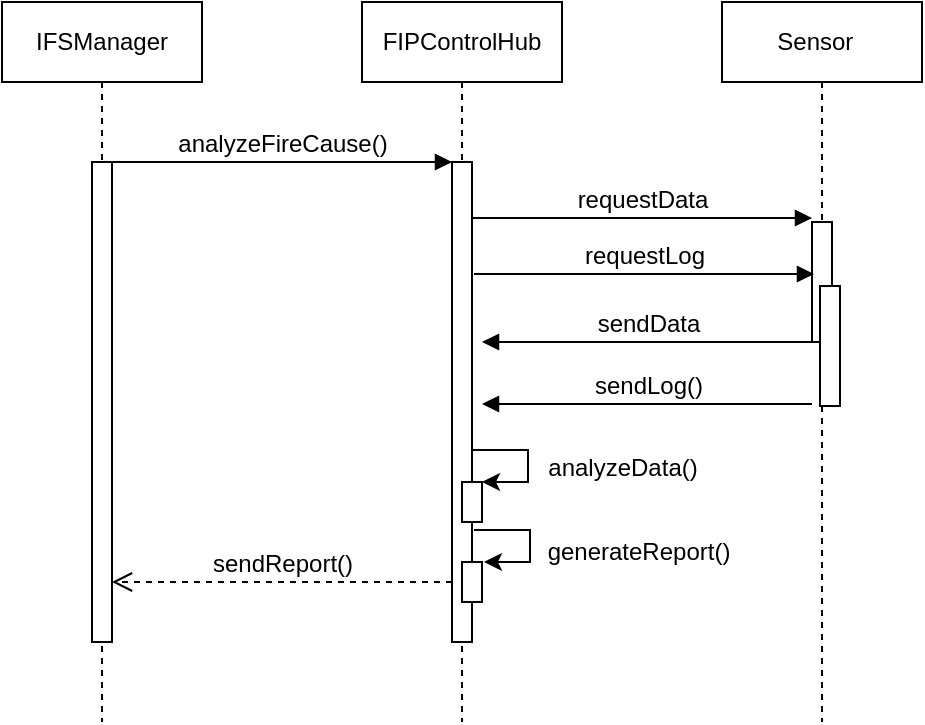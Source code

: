 <mxfile version="24.5.5" type="github">
  <diagram name="Page-1" id="2YBvvXClWsGukQMizWep">
    <mxGraphModel dx="1546" dy="867" grid="1" gridSize="10" guides="1" tooltips="1" connect="1" arrows="1" fold="1" page="1" pageScale="1" pageWidth="850" pageHeight="1100" math="0" shadow="0">
      <root>
        <mxCell id="0" />
        <mxCell id="1" parent="0" />
        <mxCell id="aM9ryv3xv72pqoxQDRHE-1" value="IFSManager" style="shape=umlLifeline;perimeter=lifelinePerimeter;whiteSpace=wrap;html=1;container=0;dropTarget=0;collapsible=0;recursiveResize=0;outlineConnect=0;portConstraint=eastwest;newEdgeStyle={&quot;edgeStyle&quot;:&quot;elbowEdgeStyle&quot;,&quot;elbow&quot;:&quot;vertical&quot;,&quot;curved&quot;:0,&quot;rounded&quot;:0};" parent="1" vertex="1">
          <mxGeometry x="40" y="40" width="100" height="360" as="geometry" />
        </mxCell>
        <mxCell id="aM9ryv3xv72pqoxQDRHE-2" value="" style="html=1;points=[];perimeter=orthogonalPerimeter;outlineConnect=0;targetShapes=umlLifeline;portConstraint=eastwest;newEdgeStyle={&quot;edgeStyle&quot;:&quot;elbowEdgeStyle&quot;,&quot;elbow&quot;:&quot;vertical&quot;,&quot;curved&quot;:0,&quot;rounded&quot;:0};" parent="aM9ryv3xv72pqoxQDRHE-1" vertex="1">
          <mxGeometry x="45" y="80" width="10" height="240" as="geometry" />
        </mxCell>
        <mxCell id="aM9ryv3xv72pqoxQDRHE-5" value="FIPControlHub " style="shape=umlLifeline;perimeter=lifelinePerimeter;whiteSpace=wrap;html=1;container=0;dropTarget=0;collapsible=0;recursiveResize=0;outlineConnect=0;portConstraint=eastwest;newEdgeStyle={&quot;edgeStyle&quot;:&quot;elbowEdgeStyle&quot;,&quot;elbow&quot;:&quot;vertical&quot;,&quot;curved&quot;:0,&quot;rounded&quot;:0};" parent="1" vertex="1">
          <mxGeometry x="220" y="40" width="100" height="360" as="geometry" />
        </mxCell>
        <mxCell id="CRdSKjTf9s5E1_Hmy8ac-25" style="edgeStyle=orthogonalEdgeStyle;rounded=0;orthogonalLoop=1;jettySize=auto;html=1;elbow=vertical;" edge="1" parent="aM9ryv3xv72pqoxQDRHE-5" target="CRdSKjTf9s5E1_Hmy8ac-23">
          <mxGeometry relative="1" as="geometry">
            <mxPoint x="110" y="224" as="targetPoint" />
            <mxPoint x="55" y="224" as="sourcePoint" />
            <Array as="points">
              <mxPoint x="83" y="224" />
              <mxPoint x="83" y="240" />
            </Array>
          </mxGeometry>
        </mxCell>
        <mxCell id="aM9ryv3xv72pqoxQDRHE-6" value="" style="html=1;points=[];perimeter=orthogonalPerimeter;outlineConnect=0;targetShapes=umlLifeline;portConstraint=eastwest;newEdgeStyle={&quot;edgeStyle&quot;:&quot;elbowEdgeStyle&quot;,&quot;elbow&quot;:&quot;vertical&quot;,&quot;curved&quot;:0,&quot;rounded&quot;:0};" parent="aM9ryv3xv72pqoxQDRHE-5" vertex="1">
          <mxGeometry x="45" y="80" width="10" height="240" as="geometry" />
        </mxCell>
        <mxCell id="CRdSKjTf9s5E1_Hmy8ac-23" value="" style="html=1;points=[];perimeter=orthogonalPerimeter;outlineConnect=0;targetShapes=umlLifeline;portConstraint=eastwest;newEdgeStyle={&quot;edgeStyle&quot;:&quot;elbowEdgeStyle&quot;,&quot;elbow&quot;:&quot;vertical&quot;,&quot;curved&quot;:0,&quot;rounded&quot;:0};" vertex="1" parent="aM9ryv3xv72pqoxQDRHE-5">
          <mxGeometry x="50" y="240" width="10" height="20" as="geometry" />
        </mxCell>
        <mxCell id="CRdSKjTf9s5E1_Hmy8ac-27" value="" style="html=1;points=[];perimeter=orthogonalPerimeter;outlineConnect=0;targetShapes=umlLifeline;portConstraint=eastwest;newEdgeStyle={&quot;edgeStyle&quot;:&quot;elbowEdgeStyle&quot;,&quot;elbow&quot;:&quot;vertical&quot;,&quot;curved&quot;:0,&quot;rounded&quot;:0};" vertex="1" parent="aM9ryv3xv72pqoxQDRHE-5">
          <mxGeometry x="50" y="280" width="10" height="20" as="geometry" />
        </mxCell>
        <mxCell id="aM9ryv3xv72pqoxQDRHE-7" value="&lt;font style=&quot;font-size: 12px;&quot;&gt;analyzeFireCause()&lt;/font&gt;" style="html=1;verticalAlign=bottom;endArrow=block;edgeStyle=elbowEdgeStyle;elbow=vertical;curved=0;rounded=0;" parent="1" source="aM9ryv3xv72pqoxQDRHE-2" target="aM9ryv3xv72pqoxQDRHE-6" edge="1">
          <mxGeometry relative="1" as="geometry">
            <mxPoint x="195" y="130" as="sourcePoint" />
            <Array as="points">
              <mxPoint x="180" y="120" />
            </Array>
          </mxGeometry>
        </mxCell>
        <mxCell id="aM9ryv3xv72pqoxQDRHE-8" value="&lt;font style=&quot;font-size: 12px;&quot;&gt;sendReport()&lt;/font&gt;" style="html=1;verticalAlign=bottom;endArrow=open;dashed=1;endSize=8;edgeStyle=elbowEdgeStyle;elbow=horizontal;curved=0;rounded=0;" parent="1" edge="1">
          <mxGeometry relative="1" as="geometry">
            <mxPoint x="95" y="330" as="targetPoint" />
            <Array as="points">
              <mxPoint x="190" y="330" />
            </Array>
            <mxPoint x="265" y="330" as="sourcePoint" />
          </mxGeometry>
        </mxCell>
        <mxCell id="CRdSKjTf9s5E1_Hmy8ac-1" value="Sensor&amp;nbsp;&amp;nbsp;" style="shape=umlLifeline;perimeter=lifelinePerimeter;whiteSpace=wrap;html=1;container=0;dropTarget=0;collapsible=0;recursiveResize=0;outlineConnect=0;portConstraint=eastwest;newEdgeStyle={&quot;edgeStyle&quot;:&quot;elbowEdgeStyle&quot;,&quot;elbow&quot;:&quot;vertical&quot;,&quot;curved&quot;:0,&quot;rounded&quot;:0};" vertex="1" parent="1">
          <mxGeometry x="400" y="40" width="100" height="360" as="geometry" />
        </mxCell>
        <mxCell id="CRdSKjTf9s5E1_Hmy8ac-2" value="" style="html=1;points=[];perimeter=orthogonalPerimeter;outlineConnect=0;targetShapes=umlLifeline;portConstraint=eastwest;newEdgeStyle={&quot;edgeStyle&quot;:&quot;elbowEdgeStyle&quot;,&quot;elbow&quot;:&quot;vertical&quot;,&quot;curved&quot;:0,&quot;rounded&quot;:0};" vertex="1" parent="CRdSKjTf9s5E1_Hmy8ac-1">
          <mxGeometry x="45" y="110" width="10" height="60" as="geometry" />
        </mxCell>
        <mxCell id="CRdSKjTf9s5E1_Hmy8ac-22" value="" style="html=1;points=[];perimeter=orthogonalPerimeter;outlineConnect=0;targetShapes=umlLifeline;portConstraint=eastwest;newEdgeStyle={&quot;edgeStyle&quot;:&quot;elbowEdgeStyle&quot;,&quot;elbow&quot;:&quot;vertical&quot;,&quot;curved&quot;:0,&quot;rounded&quot;:0};" vertex="1" parent="CRdSKjTf9s5E1_Hmy8ac-1">
          <mxGeometry x="49" y="142" width="10" height="60" as="geometry" />
        </mxCell>
        <mxCell id="CRdSKjTf9s5E1_Hmy8ac-17" value="&lt;font style=&quot;font-size: 12px;&quot;&gt;sendData&lt;/font&gt;" style="html=1;verticalAlign=bottom;endArrow=block;edgeStyle=elbowEdgeStyle;elbow=vertical;curved=0;rounded=0;" edge="1" parent="1">
          <mxGeometry relative="1" as="geometry">
            <mxPoint x="445" y="210" as="sourcePoint" />
            <Array as="points">
              <mxPoint x="370" y="210" />
            </Array>
            <mxPoint x="280" y="210" as="targetPoint" />
          </mxGeometry>
        </mxCell>
        <mxCell id="CRdSKjTf9s5E1_Hmy8ac-18" value="&lt;font style=&quot;font-size: 12px;&quot;&gt;requestData&lt;/font&gt;" style="html=1;verticalAlign=bottom;endArrow=block;edgeStyle=elbowEdgeStyle;elbow=vertical;curved=0;rounded=0;" edge="1" parent="1">
          <mxGeometry relative="1" as="geometry">
            <mxPoint x="275" y="148" as="sourcePoint" />
            <Array as="points">
              <mxPoint x="360" y="148" />
            </Array>
            <mxPoint x="445" y="148" as="targetPoint" />
          </mxGeometry>
        </mxCell>
        <mxCell id="CRdSKjTf9s5E1_Hmy8ac-20" value="&lt;font style=&quot;font-size: 12px;&quot;&gt;requestLog&lt;/font&gt;" style="html=1;verticalAlign=bottom;endArrow=block;edgeStyle=elbowEdgeStyle;elbow=vertical;curved=0;rounded=0;" edge="1" parent="1">
          <mxGeometry relative="1" as="geometry">
            <mxPoint x="276" y="176" as="sourcePoint" />
            <Array as="points">
              <mxPoint x="361" y="176" />
            </Array>
            <mxPoint x="446" y="176" as="targetPoint" />
          </mxGeometry>
        </mxCell>
        <mxCell id="CRdSKjTf9s5E1_Hmy8ac-21" value="&lt;font style=&quot;font-size: 12px;&quot;&gt;sendLog()&lt;/font&gt;" style="html=1;verticalAlign=bottom;endArrow=block;edgeStyle=elbowEdgeStyle;elbow=vertical;curved=0;rounded=0;" edge="1" parent="1">
          <mxGeometry relative="1" as="geometry">
            <mxPoint x="445" y="241" as="sourcePoint" />
            <Array as="points">
              <mxPoint x="370" y="241" />
            </Array>
            <mxPoint x="280" y="241" as="targetPoint" />
          </mxGeometry>
        </mxCell>
        <mxCell id="CRdSKjTf9s5E1_Hmy8ac-26" value="analyzeData()" style="text;html=1;align=center;verticalAlign=middle;resizable=0;points=[];autosize=1;strokeColor=none;fillColor=none;" vertex="1" parent="1">
          <mxGeometry x="300" y="258" width="100" height="30" as="geometry" />
        </mxCell>
        <mxCell id="CRdSKjTf9s5E1_Hmy8ac-28" style="edgeStyle=orthogonalEdgeStyle;rounded=0;orthogonalLoop=1;jettySize=auto;html=1;elbow=vertical;" edge="1" parent="1">
          <mxGeometry relative="1" as="geometry">
            <mxPoint x="281" y="320" as="targetPoint" />
            <mxPoint x="276" y="304" as="sourcePoint" />
            <Array as="points">
              <mxPoint x="304" y="304" />
              <mxPoint x="304" y="320" />
            </Array>
          </mxGeometry>
        </mxCell>
        <mxCell id="CRdSKjTf9s5E1_Hmy8ac-29" value="generateReport()" style="text;html=1;align=center;verticalAlign=middle;resizable=0;points=[];autosize=1;strokeColor=none;fillColor=none;" vertex="1" parent="1">
          <mxGeometry x="303" y="300" width="110" height="30" as="geometry" />
        </mxCell>
      </root>
    </mxGraphModel>
  </diagram>
</mxfile>
